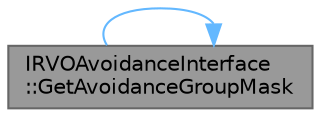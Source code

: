 digraph "IRVOAvoidanceInterface::GetAvoidanceGroupMask"
{
 // INTERACTIVE_SVG=YES
 // LATEX_PDF_SIZE
  bgcolor="transparent";
  edge [fontname=Helvetica,fontsize=10,labelfontname=Helvetica,labelfontsize=10];
  node [fontname=Helvetica,fontsize=10,shape=box,height=0.2,width=0.4];
  rankdir="LR";
  Node1 [id="Node000001",label="IRVOAvoidanceInterface\l::GetAvoidanceGroupMask",height=0.2,width=0.4,color="gray40", fillcolor="grey60", style="filled", fontcolor="black",tooltip="This actor's avoidance group mask."];
  Node1 -> Node1 [id="edge1_Node000001_Node000001",color="steelblue1",style="solid",tooltip=" "];
}
